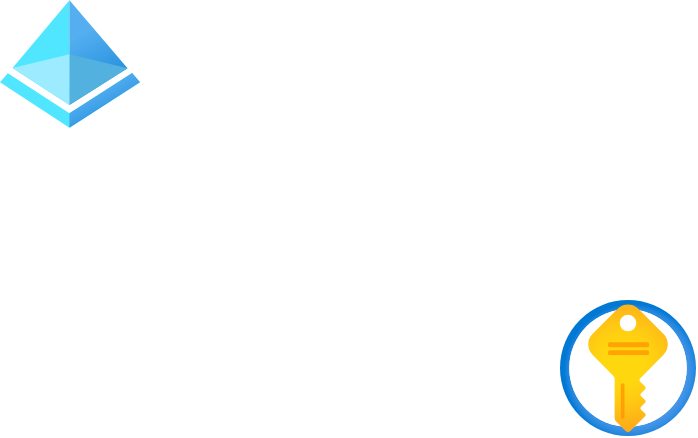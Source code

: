 <mxfile version="21.5.0" type="github">
  <diagram name="Seite-1" id="3ig16kJOU9X-uP5KFHqi">
    <mxGraphModel dx="1562" dy="829" grid="1" gridSize="10" guides="1" tooltips="1" connect="1" arrows="1" fold="1" page="1" pageScale="1" pageWidth="827" pageHeight="1169" math="0" shadow="0">
      <root>
        <mxCell id="0" />
        <mxCell id="1" parent="0" />
        <mxCell id="pohsA4wP11YeRW96p3N2-1" value="" style="image;aspect=fixed;html=1;points=[];align=center;fontSize=12;image=img/lib/azure2/security/Key_Vaults.svg;" vertex="1" parent="1">
          <mxGeometry x="370" y="230" width="68" height="68" as="geometry" />
        </mxCell>
        <mxCell id="pohsA4wP11YeRW96p3N2-2" value="" style="image;aspect=fixed;html=1;points=[];align=center;fontSize=12;image=img/lib/azure2/identity/Azure_Active_Directory.svg;" vertex="1" parent="1">
          <mxGeometry x="90" y="80" width="70" height="64" as="geometry" />
        </mxCell>
      </root>
    </mxGraphModel>
  </diagram>
</mxfile>
